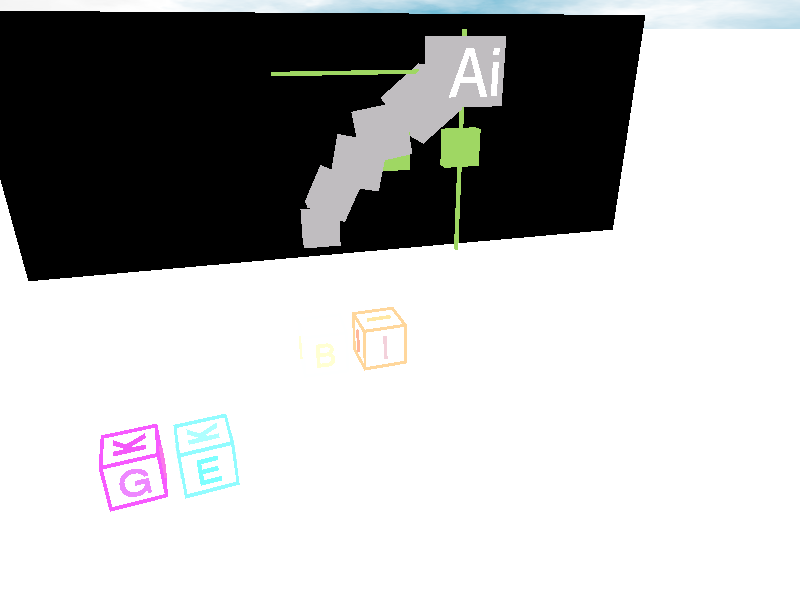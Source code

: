 // Datei:  modellierung.pov
// Autor:  Sebastian Birk, Martin Galgon, Holger Arndt
// Datum:  07.01.2016
//   verwendet Teile des Beispielskripts scenes/advanced/blocks/stackerday.pov
//   von Greg M. Johnson und Gilles Tran

#version 3.7;

#include "colors.inc" // 100 vordefinierte Farben
#include "textures.inc" // Polished_Chrome
#include "skies.inc"

//======================================================================
// Grundeinstellungen
//======================================================================

#default {finish { ambient 0.1 diffuse 1 }}
global_settings { assumed_gamma 1 } // Gammakorrektur

//----------------------------------------------------------------------
// Makro um Text zu zentrieren
//----------------------------------------------------------------------
#macro centertext(Text)
   #local MinText = min_extent(Text);
   #local MaxText = max_extent(Text);
   translate -( MinText + (MaxText - MinText) / 2 )
#end

//======================================================================
// Hintergrund
//======================================================================

sky_sphere {  // white sky sphere with a blue far end
  pigment { P_Cloud4 }
}                         

//======================================================================
// Kamera
//======================================================================

camera {
  location <-4, 8, -15>
  look_at  <0, 1,  0>
}

//======================================================================
// Lichter
//======================================================================

light_source {
  <-2, 10, -5>  // Left/Right   , Down/Up, out/in
  color <.3,.3,.3>
}

light_source {
  <2, 6, -10>
  color White
//---
  spotlight
  radius 90
  falloff 3
  tightness 5
  point_at <0,0,0>
//---
  // vector vector num_lights num_lights
  area_light <2, 0, 0>, <0, 0, 2>, 5, 5
  adaptive 1
  jitter
}



//======================================================================
// Objektdefinitionen
//======================================================================

#declare AI_green = < 89, 174, 32 > / 255;

#declare AI_bar = box {
  < -0.05, -3, -0.05 > < 0.05, 3, 0.05>
}

#declare AI_node = box {
  < -0.5, -0.5, -0.2 > < 0.5, 0.5, 0.2>
}

// HIER ERGÄNZEN <<<<<<<<<<<<<<<<<<<<<<<<<<<<<<<<<<<<<<<<<<<<<<<<<<<<<<<<
#declare AI_lattice = union{
  object{ AI_bar translate < 2, 0, 0>}
  object{ AI_bar translate < 2, 0, 0> rotate 90*z} 
  object { AI_node translate < 2, 0, 0 > }
  object { AI_node translate < 0, 0, 0 > }
}
//-----------------------------------------------------------

#declare AI_positions = array[6]{ <0,0,0>, <0.375,0.925,0>, <1.1,1.725,0>, <1.763,2.487,0>, <2.837,3.212,0>, <4,4,0> }
#declare AI_rotations = array[6]{ 0, -26.15, -12.01, 9.77, -51.01, 0 }
#declare AI_scales = array[6]{ 1.0001, 1.098, 1.207, 1.225, 1.36, 1.693 }

#declare AI_logo = union {

// HIER ERGÄNZEN <<<<<<<<<<<<<<<<<<<<<<<<<<<<<<<<<<<<<<<<<<<<<<<<<<<<<<<<
  object {
    AI_lattice
    pigment { rgb AI_green }
  }
//-----------------------------------------------------------

  #for (i, 0, 5)
    object {
      AI_node
      scale < AI_scales[i], AI_scales[i], 1.05+i/2 >
      rotate < 0, 0, AI_rotations[i] >
      translate < -2, -2, 0 > + AI_positions[i]
      pigment { rgb < 134, 130, 134 > / 255 }
      finish { reflection {0.5} ambient 0.3 diffuse 1 }
    }
  #end

  #local AI_text = text { ttf "cyrvetic" "Ai" 1, 0 scale < 1.6, 1.6, 0.05 > }

  text {
    AI_text
    translate < 2, 2, -0.4*AI_scales[5]-0.1 >
    centertext(AI_text)
    pigment { rgb < 1, 1, 1 > }
    finish { reflection {1.0} ambient 0.3 diffuse 1 }
  }
}

//======================================================================
// Objekte zeichnen
//======================================================================

#declare rd = seed(123);
#declare Font = "cyrvetic"
#declare sFont = < 0.76, 0.76, 0.05 >;

//----------------------------------------------------------------------
// Buchstabenwuerfel
//----------------------------------------------------------------------
#macro unitbox(let1, let2, let3, let4, let5, let6)

  #local COL = < rand(rd), rand(rd), rand(rd) >;

  union{
    // Wuerfelrahmen
    difference{
      // Basis
      box{ < -0.5, -0.5, -0.5 >, < 0.5, 0.5, 0.5 > }
      // Schnittboxen
      box{ < -0.45, -0.45, -1 >, < 0.45, 0.45, 1 > }
      box{ < -1, -0.45, -0.45 >, < 1, 0.45, 0.45 > }
      box{ < -0.45, -1, -0.45 >, < 0.45, 1, 0.45 > }
      // Textur
      txtBox(COL)
    }

    // Innerer Wuerfel
    box{-0.45,0.45 texture{pigment{White*1.4}}}                                
    
    // Buchstabenvariablen
    #local L1 = text { ttf Font let1 1, 0 scale sFont}
    #local L2 = text { ttf Font let2 1, 0 scale sFont}
    #local L3 = text { ttf Font let3 1, 0 scale sFont}
    #local L4 = text { ttf Font let4 1, 0 scale sFont}
    #local L5 = text { ttf Font let5 1, 0 scale sFont}
    #local L6 = text { ttf Font let6 1, 0 scale sFont}

    // Buchstabenobjekte auf Wuerfeloberflaeche
    union{
      object{L1 centertext(L1) translate -0.5*z rotate y*90 txtBox(COL)}
      object{L2 centertext(L2) translate -0.5*z txtBox(COL)}                        
      object{L3 centertext(L3) translate -0.5*z rotate -90*y txtBox(COL)}   
      object{L4 centertext(L4) translate -0.5*z rotate 180*y txtBox(COL)}
      object{L5 centertext(L5) translate -0.5*z rotate 90*x txtBox(COL)}  
      object{L6 centertext(L6) translate -0.5*z rotate -90*x txtBox(COL)}  
    }
  }
#end

//----------------------------------------------------------------------
// Buchstabenwuerfel -- Textur
//----------------------------------------------------------------------
#declare sc1 = 0.5;
#declare sc2 = 1;

#macro txtBox(COL)
  texture{
    pigment { rgb <COL.x+rand(rd)*sc1,COL.y+rand(rd)*sc1,COL.z+rand(rd)*sc1>*sc2}
//     pigment { rgb COL }
    finish{ ambient 0 diffuse 1 }
  }                   
#end                                                    

//----------------------------------------------------------------------
// Alle Wuerfel
//----------------------------------------------------------------------
#declare abst = 1.3;
#declare wink = 30;

union{
  object{ unitbox("B","E","F","I","I","O") rotate -90*y  rotate (rand(rd)-0.5)*wink*<0,1,0>  translate <-2*abst,1.5,-3> }
  object{ unitbox("I","E","F","I","I","O") rotate -90*y  rotate (rand(rd)-0.5)*wink*<0,1,0>  translate <-1*abst,1.5,-3> }

// HIER ERGÄNZEN <<<<<<<<<<<<<<<<<<<<<<<<<<<<<<<<<<<<<<<<<<<<<<<<<<<<<<<<

  object{ unitbox("G","D","O","L","K","T") rotate -90*y  rotate (rand(rd)-0.5)*wink*<0,1,0>  translate <-5*abst,0.5,-5> }
  object{ unitbox("E","D","O","L","K","T") rotate -90*y  rotate (rand(rd)-0.5)*wink*<0,1,0>  translate <-4*abst,0.5,-5> }

// HIER ERGÄNZEN <<<<<<<<<<<<<<<<<<<<<<<<<<<<<<<<<<<<<<<<<<<<<<<<<<<<<<<<
}

//----------------------------------------------------------------------
// Podest
//----------------------------------------------------------------------
box {
  < -10, 0, -4 > < 10, 1, 0 > 
  pigment { rgb < 1, 1, 1 > }
  finish { ambient .3 diffuse 1 }

// HIER ERGÄNZEN <<<<<<<<<<<<<<<<<<<<<<<<<<<<<<<<<<<<<<<<<<<<<<<<<<<<<<<<
}

//----------------------------------------------------------------------
// Spiegel
//----------------------------------------------------------------------
box {
  < -11.5, 0, 7 > < 11.5, 8.5, 8 > 
  pigment { rgb < 0, 0, 0 > }
  finish { reflection {1.0} }
}

//----------------------------------------------------------------------
// Ai Logo
//----------------------------------------------------------------------
object {
  AI_logo
  translate < 0, 5, 1 >
}

//----------------------------------------------------------------------
// Boden
//----------------------------------------------------------------------
plane {
  y, 0
  texture{
    pigment{ White }
    finish{ reflection {0.1} ambient 0.1 diffuse 1 }
  }
}

//----------------------------------------------------------------------
// Schriftzug - Lettering
//----------------------------------------------------------------------

// HIER ERGÄNZEN <<<<<<<<<<<<<<<<<<<<<<<<<<<<<<<<<<<<<<<<<<<<<<<<<<<<<<<<
//https://www.povray.org/documentation/view/3.7.0/65/
text {
  ttf "cyrvetic" "WS 2022/23" 1, 0
  scale < 1.0, 1.0, 0.2 >
  translate < -1.5, 0.1, -7.5 >
  //rotate x * 90
  //rotate y * 20
  pigment { rgb < 1, 1, 1 > * 1.5 }
  finish { ambient 0.3 diffuse 1 }
}
